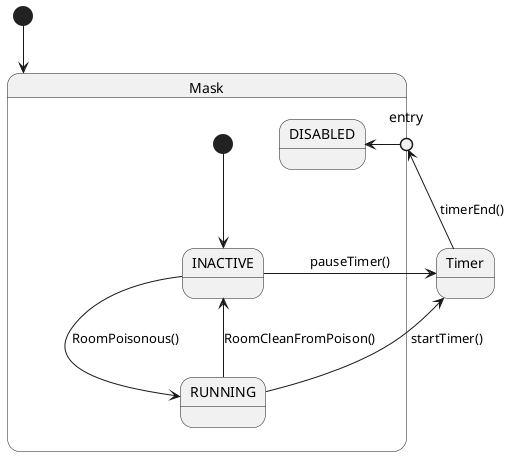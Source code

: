 @startuml mask_states

[*] --> Mask
state Timer

state Mask {
    state entry <<entryPoint>>
    [*] --> INACTIVE
    state INACTIVE
    state RUNNING
    state DISABLED

    entry -> DISABLED
    INACTIVE --> RUNNING : RoomPoisonous()
    RUNNING --> INACTIVE : RoomCleanFromPoison()
    RUNNING --> Timer : startTimer()
    INACTIVE -> Timer : pauseTimer()
}

Timer --> entry : timerEnd()


@enduml
